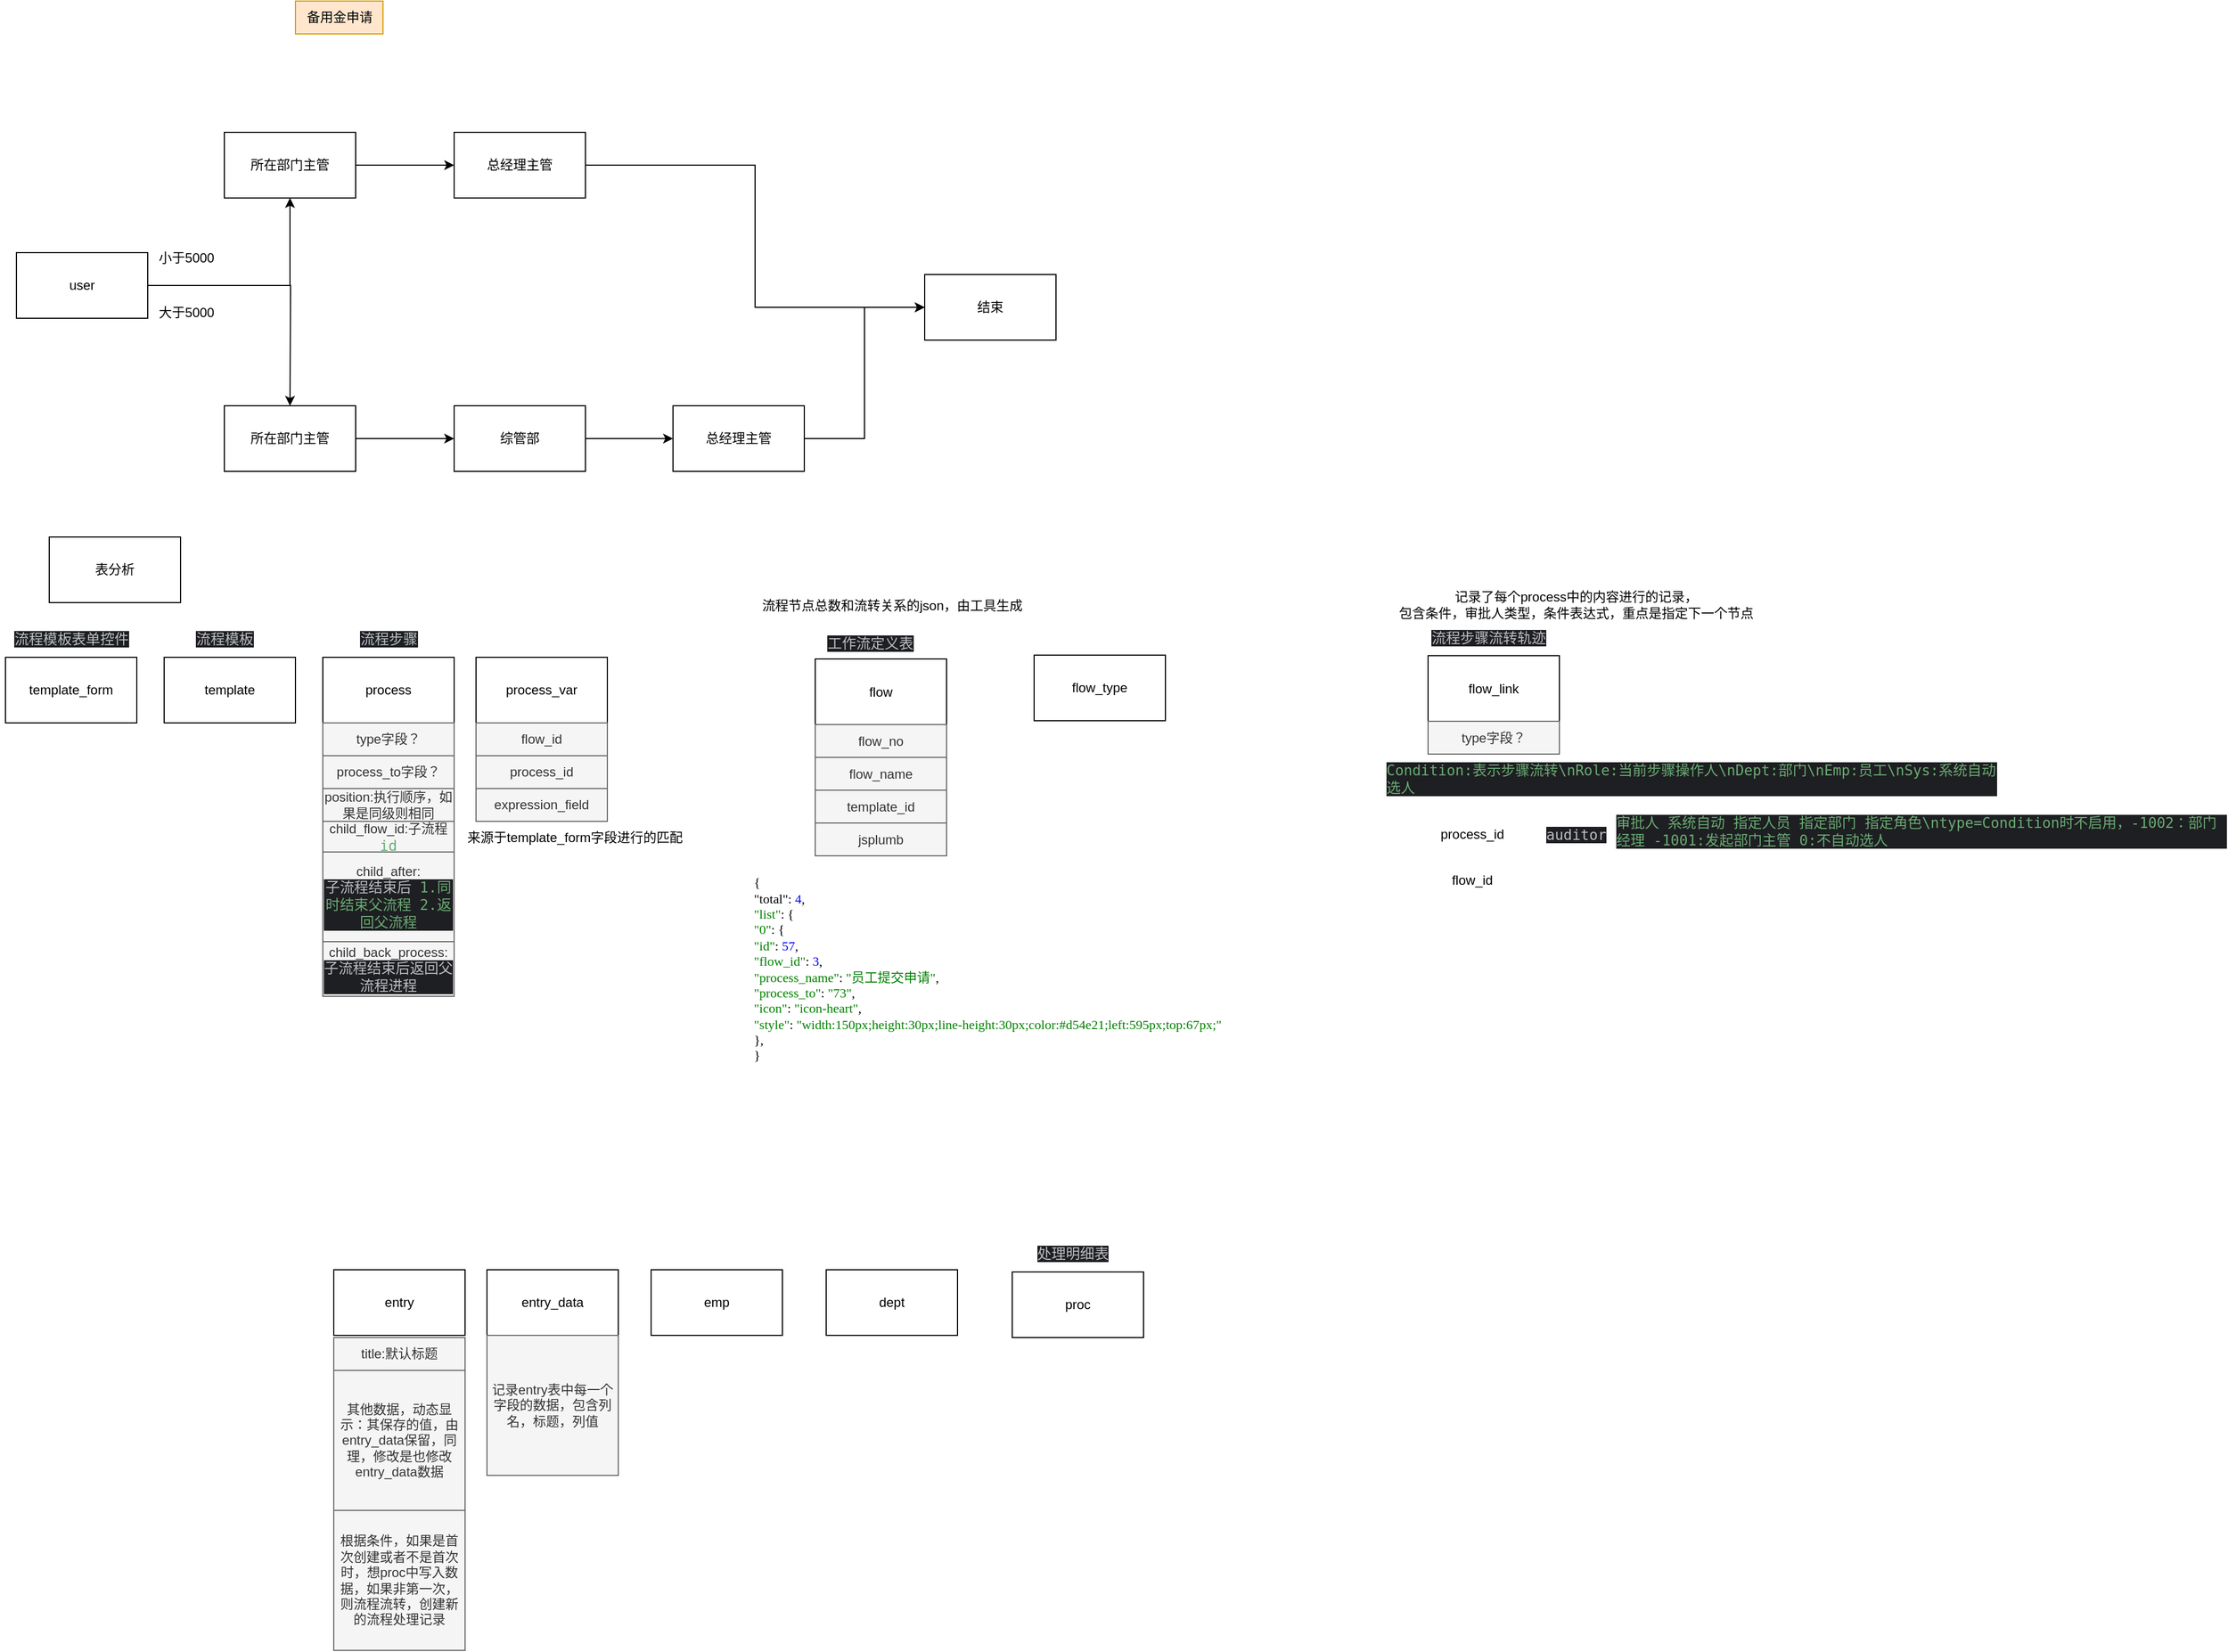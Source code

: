 <mxfile version="21.5.0" type="device">
  <diagram name="第 1 页" id="tlGDkGbJvja4Yrxn73SA">
    <mxGraphModel dx="1607" dy="1119" grid="1" gridSize="10" guides="1" tooltips="1" connect="1" arrows="1" fold="1" page="1" pageScale="1" pageWidth="827" pageHeight="1169" math="0" shadow="0">
      <root>
        <mxCell id="0" />
        <mxCell id="1" parent="0" />
        <mxCell id="AbCEoOg0ejp5z6GMqgZS-3" value="" style="edgeStyle=orthogonalEdgeStyle;rounded=0;orthogonalLoop=1;jettySize=auto;html=1;" parent="1" source="AbCEoOg0ejp5z6GMqgZS-1" target="AbCEoOg0ejp5z6GMqgZS-2" edge="1">
          <mxGeometry relative="1" as="geometry" />
        </mxCell>
        <mxCell id="AbCEoOg0ejp5z6GMqgZS-6" style="edgeStyle=orthogonalEdgeStyle;rounded=0;orthogonalLoop=1;jettySize=auto;html=1;" parent="1" source="AbCEoOg0ejp5z6GMqgZS-1" edge="1">
          <mxGeometry relative="1" as="geometry">
            <mxPoint x="290" y="450" as="targetPoint" />
          </mxGeometry>
        </mxCell>
        <mxCell id="AbCEoOg0ejp5z6GMqgZS-1" value="user" style="rounded=0;whiteSpace=wrap;html=1;" parent="1" vertex="1">
          <mxGeometry x="40" y="310" width="120" height="60" as="geometry" />
        </mxCell>
        <mxCell id="AbCEoOg0ejp5z6GMqgZS-11" value="" style="edgeStyle=orthogonalEdgeStyle;rounded=0;orthogonalLoop=1;jettySize=auto;html=1;" parent="1" source="AbCEoOg0ejp5z6GMqgZS-2" target="AbCEoOg0ejp5z6GMqgZS-10" edge="1">
          <mxGeometry relative="1" as="geometry" />
        </mxCell>
        <mxCell id="AbCEoOg0ejp5z6GMqgZS-2" value="所在部门主管" style="rounded=0;whiteSpace=wrap;html=1;" parent="1" vertex="1">
          <mxGeometry x="230" y="200" width="120" height="60" as="geometry" />
        </mxCell>
        <mxCell id="AbCEoOg0ejp5z6GMqgZS-4" value="备用金申请" style="text;html=1;align=center;verticalAlign=middle;resizable=0;points=[];autosize=1;strokeColor=#d79b00;fillColor=#ffe6cc;" parent="1" vertex="1">
          <mxGeometry x="295" y="80" width="80" height="30" as="geometry" />
        </mxCell>
        <mxCell id="AbCEoOg0ejp5z6GMqgZS-5" value="大于5000" style="text;html=1;align=center;verticalAlign=middle;resizable=0;points=[];autosize=1;strokeColor=none;fillColor=none;" parent="1" vertex="1">
          <mxGeometry x="160" y="350" width="70" height="30" as="geometry" />
        </mxCell>
        <mxCell id="AbCEoOg0ejp5z6GMqgZS-8" style="edgeStyle=orthogonalEdgeStyle;rounded=0;orthogonalLoop=1;jettySize=auto;html=1;entryX=0;entryY=0.5;entryDx=0;entryDy=0;" parent="1" source="AbCEoOg0ejp5z6GMqgZS-7" target="AbCEoOg0ejp5z6GMqgZS-9" edge="1">
          <mxGeometry relative="1" as="geometry">
            <mxPoint x="400" y="480" as="targetPoint" />
          </mxGeometry>
        </mxCell>
        <mxCell id="AbCEoOg0ejp5z6GMqgZS-7" value="所在部门主管" style="rounded=0;whiteSpace=wrap;html=1;" parent="1" vertex="1">
          <mxGeometry x="230" y="450" width="120" height="60" as="geometry" />
        </mxCell>
        <mxCell id="AbCEoOg0ejp5z6GMqgZS-13" value="" style="edgeStyle=orthogonalEdgeStyle;rounded=0;orthogonalLoop=1;jettySize=auto;html=1;" parent="1" source="AbCEoOg0ejp5z6GMqgZS-9" target="AbCEoOg0ejp5z6GMqgZS-12" edge="1">
          <mxGeometry relative="1" as="geometry" />
        </mxCell>
        <mxCell id="AbCEoOg0ejp5z6GMqgZS-9" value="综管部" style="rounded=0;whiteSpace=wrap;html=1;" parent="1" vertex="1">
          <mxGeometry x="440" y="450" width="120" height="60" as="geometry" />
        </mxCell>
        <mxCell id="AbCEoOg0ejp5z6GMqgZS-16" style="edgeStyle=orthogonalEdgeStyle;rounded=0;orthogonalLoop=1;jettySize=auto;html=1;entryX=0;entryY=0.5;entryDx=0;entryDy=0;" parent="1" source="AbCEoOg0ejp5z6GMqgZS-10" target="AbCEoOg0ejp5z6GMqgZS-15" edge="1">
          <mxGeometry relative="1" as="geometry" />
        </mxCell>
        <mxCell id="AbCEoOg0ejp5z6GMqgZS-10" value="总经理主管" style="rounded=0;whiteSpace=wrap;html=1;" parent="1" vertex="1">
          <mxGeometry x="440" y="200" width="120" height="60" as="geometry" />
        </mxCell>
        <mxCell id="AbCEoOg0ejp5z6GMqgZS-17" style="edgeStyle=orthogonalEdgeStyle;rounded=0;orthogonalLoop=1;jettySize=auto;html=1;entryX=0;entryY=0.5;entryDx=0;entryDy=0;" parent="1" source="AbCEoOg0ejp5z6GMqgZS-12" target="AbCEoOg0ejp5z6GMqgZS-15" edge="1">
          <mxGeometry relative="1" as="geometry" />
        </mxCell>
        <mxCell id="AbCEoOg0ejp5z6GMqgZS-12" value="总经理主管" style="rounded=0;whiteSpace=wrap;html=1;" parent="1" vertex="1">
          <mxGeometry x="640" y="450" width="120" height="60" as="geometry" />
        </mxCell>
        <mxCell id="AbCEoOg0ejp5z6GMqgZS-14" value="小于5000" style="text;html=1;align=center;verticalAlign=middle;resizable=0;points=[];autosize=1;strokeColor=none;fillColor=none;" parent="1" vertex="1">
          <mxGeometry x="160" y="300" width="70" height="30" as="geometry" />
        </mxCell>
        <mxCell id="AbCEoOg0ejp5z6GMqgZS-15" value="结束" style="rounded=0;whiteSpace=wrap;html=1;" parent="1" vertex="1">
          <mxGeometry x="870" y="330" width="120" height="60" as="geometry" />
        </mxCell>
        <mxCell id="AHLsmDzvGsRa0Ci6gECv-1" value="表分析" style="rounded=0;whiteSpace=wrap;html=1;" vertex="1" parent="1">
          <mxGeometry x="70" y="570" width="120" height="60" as="geometry" />
        </mxCell>
        <mxCell id="AHLsmDzvGsRa0Ci6gECv-2" value="template_form" style="rounded=0;whiteSpace=wrap;html=1;" vertex="1" parent="1">
          <mxGeometry x="30" y="680" width="120" height="60" as="geometry" />
        </mxCell>
        <mxCell id="AHLsmDzvGsRa0Ci6gECv-3" value="template" style="rounded=0;whiteSpace=wrap;html=1;" vertex="1" parent="1">
          <mxGeometry x="175" y="680" width="120" height="60" as="geometry" />
        </mxCell>
        <mxCell id="AHLsmDzvGsRa0Ci6gECv-4" value="process" style="rounded=0;whiteSpace=wrap;html=1;" vertex="1" parent="1">
          <mxGeometry x="320" y="680" width="120" height="60" as="geometry" />
        </mxCell>
        <mxCell id="AHLsmDzvGsRa0Ci6gECv-5" value="process_var" style="rounded=0;whiteSpace=wrap;html=1;" vertex="1" parent="1">
          <mxGeometry x="460" y="680" width="120" height="60" as="geometry" />
        </mxCell>
        <mxCell id="AHLsmDzvGsRa0Ci6gECv-6" value="proc" style="rounded=0;whiteSpace=wrap;html=1;" vertex="1" parent="1">
          <mxGeometry x="950" y="1242" width="120" height="60" as="geometry" />
        </mxCell>
        <mxCell id="AHLsmDzvGsRa0Ci6gECv-7" value="flow_link" style="rounded=0;whiteSpace=wrap;html=1;" vertex="1" parent="1">
          <mxGeometry x="1330" y="678.5" width="120" height="60" as="geometry" />
        </mxCell>
        <mxCell id="AHLsmDzvGsRa0Ci6gECv-8" value="flow" style="rounded=0;whiteSpace=wrap;html=1;" vertex="1" parent="1">
          <mxGeometry x="770" y="681.5" width="120" height="60" as="geometry" />
        </mxCell>
        <mxCell id="AHLsmDzvGsRa0Ci6gECv-9" value="flow_type" style="rounded=0;whiteSpace=wrap;html=1;" vertex="1" parent="1">
          <mxGeometry x="970" y="678" width="120" height="60" as="geometry" />
        </mxCell>
        <mxCell id="AHLsmDzvGsRa0Ci6gECv-10" value="entry" style="rounded=0;whiteSpace=wrap;html=1;" vertex="1" parent="1">
          <mxGeometry x="330" y="1240" width="120" height="60" as="geometry" />
        </mxCell>
        <mxCell id="AHLsmDzvGsRa0Ci6gECv-11" value="entry_data" style="rounded=0;whiteSpace=wrap;html=1;" vertex="1" parent="1">
          <mxGeometry x="470" y="1240" width="120" height="60" as="geometry" />
        </mxCell>
        <mxCell id="AHLsmDzvGsRa0Ci6gECv-12" value="emp" style="rounded=0;whiteSpace=wrap;html=1;" vertex="1" parent="1">
          <mxGeometry x="620" y="1240" width="120" height="60" as="geometry" />
        </mxCell>
        <mxCell id="AHLsmDzvGsRa0Ci6gECv-13" value="dept" style="rounded=0;whiteSpace=wrap;html=1;" vertex="1" parent="1">
          <mxGeometry x="780" y="1240" width="120" height="60" as="geometry" />
        </mxCell>
        <mxCell id="AHLsmDzvGsRa0Ci6gECv-14" value="&lt;div style=&quot;background-color: rgb(30, 31, 34); color: rgb(188, 190, 196); font-family: Menlo-Regular, monospace; font-size: 9.8pt;&quot;&gt;流程模板表单控件&lt;/div&gt;" style="text;html=1;align=center;verticalAlign=middle;resizable=0;points=[];autosize=1;strokeColor=none;fillColor=none;" vertex="1" parent="1">
          <mxGeometry x="25" y="648" width="130" height="30" as="geometry" />
        </mxCell>
        <mxCell id="AHLsmDzvGsRa0Ci6gECv-15" value="&lt;div style=&quot;background-color: rgb(30, 31, 34); color: rgb(188, 190, 196); font-family: Menlo-Regular, monospace; font-size: 9.8pt;&quot;&gt;流程模板&lt;/div&gt;" style="text;html=1;align=center;verticalAlign=middle;resizable=0;points=[];autosize=1;strokeColor=none;fillColor=none;" vertex="1" parent="1">
          <mxGeometry x="190" y="648" width="80" height="30" as="geometry" />
        </mxCell>
        <mxCell id="AHLsmDzvGsRa0Ci6gECv-17" value="&lt;div style=&quot;background-color: rgb(30, 31, 34); color: rgb(188, 190, 196); font-family: Menlo-Regular, monospace; font-size: 9.8pt;&quot;&gt;工作流定义表&lt;/div&gt;" style="text;html=1;align=center;verticalAlign=middle;resizable=0;points=[];autosize=1;strokeColor=none;fillColor=none;" vertex="1" parent="1">
          <mxGeometry x="770" y="651.5" width="100" height="30" as="geometry" />
        </mxCell>
        <mxCell id="AHLsmDzvGsRa0Ci6gECv-18" value="&lt;div style=&quot;background-color: rgb(30, 31, 34); color: rgb(188, 190, 196); font-family: Menlo-Regular, monospace; font-size: 9.8pt;&quot;&gt;流程步骤&lt;/div&gt;" style="text;html=1;align=center;verticalAlign=middle;resizable=0;points=[];autosize=1;strokeColor=none;fillColor=none;" vertex="1" parent="1">
          <mxGeometry x="340" y="648" width="80" height="30" as="geometry" />
        </mxCell>
        <mxCell id="AHLsmDzvGsRa0Ci6gECv-19" value="type字段？" style="rounded=0;whiteSpace=wrap;html=1;fillColor=#f5f5f5;fontColor=#333333;strokeColor=#666666;" vertex="1" parent="1">
          <mxGeometry x="320" y="740" width="120" height="30" as="geometry" />
        </mxCell>
        <mxCell id="AHLsmDzvGsRa0Ci6gECv-20" value="process_to字段？" style="rounded=0;whiteSpace=wrap;html=1;fillColor=#f5f5f5;fontColor=#333333;strokeColor=#666666;" vertex="1" parent="1">
          <mxGeometry x="320" y="770" width="120" height="30" as="geometry" />
        </mxCell>
        <mxCell id="AHLsmDzvGsRa0Ci6gECv-21" value="position:执行顺序，如果是同级则相同" style="rounded=0;whiteSpace=wrap;html=1;fillColor=#f5f5f5;fontColor=#333333;strokeColor=#666666;" vertex="1" parent="1">
          <mxGeometry x="320" y="800" width="120" height="30" as="geometry" />
        </mxCell>
        <mxCell id="AHLsmDzvGsRa0Ci6gECv-22" value="&lt;div style=&quot;background-color: rgb(30, 31, 34); color: rgb(188, 190, 196); font-family: Menlo-Regular, monospace; font-size: 9.8pt;&quot;&gt;流程步骤流转轨迹&lt;/div&gt;" style="text;html=1;align=center;verticalAlign=middle;resizable=0;points=[];autosize=1;strokeColor=none;fillColor=none;" vertex="1" parent="1">
          <mxGeometry x="1320" y="646.5" width="130" height="30" as="geometry" />
        </mxCell>
        <mxCell id="AHLsmDzvGsRa0Ci6gECv-23" value="&lt;div style=&quot;background-color: rgb(30, 31, 34); color: rgb(188, 190, 196); font-family: &amp;quot;JetBrains Mono&amp;quot;, monospace; font-size: 9.8pt;&quot;&gt;&lt;span style=&quot;color:#6aab73;&quot;&gt;Condition:&lt;/span&gt;&lt;span style=&quot;color:#6aab73;font-family:&#39;Menlo-Regular&#39;,monospace;&quot;&gt;表示步骤流转&lt;/span&gt;&lt;span style=&quot;color:#6aab73;&quot;&gt;\nRole:&lt;/span&gt;&lt;span style=&quot;color:#6aab73;font-family:&#39;Menlo-Regular&#39;,monospace;&quot;&gt;当前步骤操作人&lt;/span&gt;&lt;span style=&quot;color:#6aab73;&quot;&gt;\nDept:&lt;/span&gt;&lt;span style=&quot;color:#6aab73;font-family:&#39;Menlo-Regular&#39;,monospace;&quot;&gt;部门&lt;/span&gt;&lt;span style=&quot;color:#6aab73;&quot;&gt;\nEmp:&lt;/span&gt;&lt;span style=&quot;color:#6aab73;font-family:&#39;Menlo-Regular&#39;,monospace;&quot;&gt;员工&lt;/span&gt;&lt;span style=&quot;color:#6aab73;&quot;&gt;\nSys:&lt;/span&gt;&lt;span style=&quot;color:#6aab73;font-family:&#39;Menlo-Regular&#39;,monospace;&quot;&gt;系统自动选人&lt;/span&gt;&lt;/div&gt;" style="text;whiteSpace=wrap;html=1;" vertex="1" parent="1">
          <mxGeometry x="1290" y="768.5" width="560" height="50" as="geometry" />
        </mxCell>
        <mxCell id="AHLsmDzvGsRa0Ci6gECv-24" value="type字段？" style="rounded=0;whiteSpace=wrap;html=1;fillColor=#f5f5f5;fontColor=#333333;strokeColor=#666666;" vertex="1" parent="1">
          <mxGeometry x="1330" y="738.5" width="120" height="30" as="geometry" />
        </mxCell>
        <mxCell id="AHLsmDzvGsRa0Ci6gECv-25" value="记录了每个process中的内容进行的记录，&lt;br&gt;包含条件，审批人类型，条件表达式，重点是指定下一个节点" style="text;html=1;align=center;verticalAlign=middle;resizable=0;points=[];autosize=1;strokeColor=none;fillColor=none;" vertex="1" parent="1">
          <mxGeometry x="1290" y="611.5" width="350" height="40" as="geometry" />
        </mxCell>
        <mxCell id="AHLsmDzvGsRa0Ci6gECv-26" value="流程节点总数和流转关系的json，由工具生成" style="text;html=1;align=center;verticalAlign=middle;resizable=0;points=[];autosize=1;strokeColor=none;fillColor=none;" vertex="1" parent="1">
          <mxGeometry x="710" y="618" width="260" height="30" as="geometry" />
        </mxCell>
        <mxCell id="AHLsmDzvGsRa0Ci6gECv-27" value="process_id" style="text;html=1;align=center;verticalAlign=middle;resizable=0;points=[];autosize=1;strokeColor=none;fillColor=none;" vertex="1" parent="1">
          <mxGeometry x="1330" y="826.5" width="80" height="30" as="geometry" />
        </mxCell>
        <mxCell id="AHLsmDzvGsRa0Ci6gECv-28" value="flow_id" style="text;html=1;align=center;verticalAlign=middle;resizable=0;points=[];autosize=1;strokeColor=none;fillColor=none;" vertex="1" parent="1">
          <mxGeometry x="1340" y="868.5" width="60" height="30" as="geometry" />
        </mxCell>
        <mxCell id="AHLsmDzvGsRa0Ci6gECv-29" value="child_flow_id:子流程&lt;span style=&quot;font-size: 9.8pt; color: rgb(106, 171, 115); font-family: &amp;quot;JetBrains Mono&amp;quot;, monospace;&quot;&gt;id&lt;/span&gt;" style="rounded=0;whiteSpace=wrap;html=1;fillColor=#f5f5f5;fontColor=#333333;strokeColor=#666666;" vertex="1" parent="1">
          <mxGeometry x="320" y="830" width="120" height="30" as="geometry" />
        </mxCell>
        <mxCell id="AHLsmDzvGsRa0Ci6gECv-30" value="child_after:&lt;br&gt;&lt;div style=&quot;background-color: rgb(30, 31, 34); color: rgb(188, 190, 196); font-family: Menlo-Regular, monospace; font-size: 9.8pt;&quot;&gt;子流程结束后&lt;span style=&quot;color:#6aab73;font-family:&#39;JetBrains Mono&#39;,monospace;&quot;&gt; 1.&lt;/span&gt;&lt;span style=&quot;color:#6aab73;&quot;&gt;同时结束父流程&lt;/span&gt;&lt;span style=&quot;color:#6aab73;font-family:&#39;JetBrains Mono&#39;,monospace;&quot;&gt; 2.&lt;/span&gt;&lt;span style=&quot;color:#6aab73;&quot;&gt;返回父流程&lt;/span&gt;&lt;/div&gt;" style="rounded=0;whiteSpace=wrap;html=1;fillColor=#f5f5f5;fontColor=#333333;strokeColor=#666666;" vertex="1" parent="1">
          <mxGeometry x="320" y="858" width="120" height="82" as="geometry" />
        </mxCell>
        <mxCell id="AHLsmDzvGsRa0Ci6gECv-31" value="child_back_process:&lt;br&gt;&lt;div style=&quot;background-color: rgb(30, 31, 34); color: rgb(188, 190, 196); font-family: Menlo-Regular, monospace; font-size: 9.8pt;&quot;&gt;子流程结束后返回父流程进程&lt;/div&gt;" style="rounded=0;whiteSpace=wrap;html=1;fillColor=#f5f5f5;fontColor=#333333;strokeColor=#666666;" vertex="1" parent="1">
          <mxGeometry x="320" y="940" width="120" height="50" as="geometry" />
        </mxCell>
        <mxCell id="AHLsmDzvGsRa0Ci6gECv-32" value="flow_id" style="rounded=0;whiteSpace=wrap;html=1;fillColor=#f5f5f5;fontColor=#333333;strokeColor=#666666;" vertex="1" parent="1">
          <mxGeometry x="460" y="740" width="120" height="30" as="geometry" />
        </mxCell>
        <mxCell id="AHLsmDzvGsRa0Ci6gECv-33" value="process_id" style="rounded=0;whiteSpace=wrap;html=1;fillColor=#f5f5f5;fontColor=#333333;strokeColor=#666666;" vertex="1" parent="1">
          <mxGeometry x="460" y="770" width="120" height="30" as="geometry" />
        </mxCell>
        <mxCell id="AHLsmDzvGsRa0Ci6gECv-34" value="expression_field" style="rounded=0;whiteSpace=wrap;html=1;fillColor=#f5f5f5;fontColor=#333333;strokeColor=#666666;" vertex="1" parent="1">
          <mxGeometry x="460" y="800" width="120" height="30" as="geometry" />
        </mxCell>
        <mxCell id="AHLsmDzvGsRa0Ci6gECv-35" value="来源于template_form字段进行的匹配" style="text;html=1;align=center;verticalAlign=middle;resizable=0;points=[];autosize=1;strokeColor=none;fillColor=none;" vertex="1" parent="1">
          <mxGeometry x="440" y="830" width="220" height="30" as="geometry" />
        </mxCell>
        <mxCell id="AHLsmDzvGsRa0Ci6gECv-36" value="&lt;div style=&quot;background-color: rgb(30, 31, 34); color: rgb(188, 190, 196); font-family: Menlo-Regular, monospace; font-size: 9.8pt;&quot;&gt;处理明细表&lt;/div&gt;" style="text;html=1;align=center;verticalAlign=middle;resizable=0;points=[];autosize=1;strokeColor=none;fillColor=none;" vertex="1" parent="1">
          <mxGeometry x="960" y="1210" width="90" height="30" as="geometry" />
        </mxCell>
        <mxCell id="AHLsmDzvGsRa0Ci6gECv-38" value="&lt;div style=&quot;background-color:#ffffff;padding:0px 0px 0px 2px;&quot;&gt;&lt;div style=&quot;font-family: Menlo;&quot;&gt;&lt;p style=&quot;margin:0;&quot;&gt;{&lt;/p&gt;&lt;p style=&quot;margin:0;&quot;&gt;  &quot;total&quot;: &lt;span style=&quot;color:#0000ff;&quot;&gt;4&lt;/span&gt;,&lt;/p&gt;&lt;p style=&quot;margin:0;&quot;&gt;  &lt;span style=&quot;color:#008000;&quot;&gt;&quot;list&quot;&lt;/span&gt;: {&lt;/p&gt;&lt;p style=&quot;margin:0;&quot;&gt;    &lt;span style=&quot;color:#008000;&quot;&gt;&quot;0&quot;&lt;/span&gt;: {&lt;/p&gt;&lt;p style=&quot;margin:0;&quot;&gt;      &lt;span style=&quot;color:#008000;&quot;&gt;&quot;id&quot;&lt;/span&gt;: &lt;span style=&quot;color:#0000ff;&quot;&gt;57&lt;/span&gt;,&lt;/p&gt;&lt;p style=&quot;margin:0;&quot;&gt;      &lt;span style=&quot;color:#008000;&quot;&gt;&quot;flow_id&quot;&lt;/span&gt;: &lt;span style=&quot;color:#0000ff;&quot;&gt;3&lt;/span&gt;,&lt;/p&gt;&lt;p style=&quot;margin:0;&quot;&gt;      &lt;span style=&quot;color:#008000;&quot;&gt;&quot;process_name&quot;&lt;/span&gt;: &lt;span style=&quot;color:#008000;&quot;&gt;&quot;员工提交申请&quot;&lt;/span&gt;,&lt;/p&gt;&lt;p style=&quot;margin:0;&quot;&gt;      &lt;span style=&quot;color:#008000;&quot;&gt;&quot;process_to&quot;&lt;/span&gt;: &lt;span style=&quot;color:#008000;&quot;&gt;&quot;73&quot;&lt;/span&gt;,&lt;/p&gt;&lt;p style=&quot;margin:0;&quot;&gt;      &lt;span style=&quot;color:#008000;&quot;&gt;&quot;icon&quot;&lt;/span&gt;: &lt;span style=&quot;color:#008000;&quot;&gt;&quot;icon-heart&quot;&lt;/span&gt;,&lt;/p&gt;&lt;p style=&quot;margin:0;&quot;&gt;      &lt;span style=&quot;color:#008000;&quot;&gt;&quot;style&quot;&lt;/span&gt;: &lt;span style=&quot;color:#008000;&quot;&gt;&quot;width:150px;height:30px;line-height:30px;color:#d54e21;left:595px;top:67px;&quot;&lt;/span&gt;&lt;/p&gt;&lt;p style=&quot;margin:0;&quot;&gt;    },&lt;/p&gt;&lt;p style=&quot;margin:0;&quot;&gt;}&lt;/p&gt;&lt;/div&gt;&lt;/div&gt;" style="text;html=1;align=left;verticalAlign=middle;resizable=0;points=[];autosize=1;strokeColor=none;fillColor=none;" vertex="1" parent="1">
          <mxGeometry x="710" y="870" width="650" height="190" as="geometry" />
        </mxCell>
        <mxCell id="AHLsmDzvGsRa0Ci6gECv-40" value="flow_no" style="rounded=0;whiteSpace=wrap;html=1;fillColor=#f5f5f5;fontColor=#333333;strokeColor=#666666;" vertex="1" parent="1">
          <mxGeometry x="770" y="741.5" width="120" height="30" as="geometry" />
        </mxCell>
        <mxCell id="AHLsmDzvGsRa0Ci6gECv-41" value="flow_name" style="rounded=0;whiteSpace=wrap;html=1;fillColor=#f5f5f5;fontColor=#333333;strokeColor=#666666;" vertex="1" parent="1">
          <mxGeometry x="770" y="771.5" width="120" height="30" as="geometry" />
        </mxCell>
        <mxCell id="AHLsmDzvGsRa0Ci6gECv-42" value="template_id" style="rounded=0;whiteSpace=wrap;html=1;fillColor=#f5f5f5;fontColor=#333333;strokeColor=#666666;" vertex="1" parent="1">
          <mxGeometry x="770" y="801.5" width="120" height="30" as="geometry" />
        </mxCell>
        <mxCell id="AHLsmDzvGsRa0Ci6gECv-44" value="jsplumb" style="rounded=0;whiteSpace=wrap;html=1;fillColor=#f5f5f5;fontColor=#333333;strokeColor=#666666;" vertex="1" parent="1">
          <mxGeometry x="770" y="831.5" width="120" height="30" as="geometry" />
        </mxCell>
        <mxCell id="AHLsmDzvGsRa0Ci6gECv-45" value="&lt;div style=&quot;background-color: rgb(30, 31, 34); color: rgb(188, 190, 196); font-family: Menlo-Regular, monospace; font-size: 9.8pt;&quot;&gt;&lt;span style=&quot;color:#6aab73;&quot;&gt;审批人 系统自动 指定人员 指定部门 指定角色&lt;/span&gt;&lt;span style=&quot;color:#6aab73;font-family:&#39;JetBrains Mono&#39;,monospace;&quot;&gt;\ntype=Condition&lt;/span&gt;&lt;span style=&quot;color:#6aab73;&quot;&gt;时不启用，&lt;/span&gt;&lt;span style=&quot;color:#6aab73;font-family:&#39;JetBrains Mono&#39;,monospace;&quot;&gt;-1002&lt;/span&gt;&lt;span style=&quot;color:#6aab73;&quot;&gt;：部门经理&lt;/span&gt;&lt;span style=&quot;color:#6aab73;font-family:&#39;JetBrains Mono&#39;,monospace;&quot;&gt; -1001:&lt;/span&gt;&lt;span style=&quot;color:#6aab73;&quot;&gt;发起部门主管&lt;/span&gt;&lt;span style=&quot;color:#6aab73;font-family:&#39;JetBrains Mono&#39;,monospace;&quot;&gt; 0:&lt;/span&gt;&lt;span style=&quot;color:#6aab73;&quot;&gt;不自动选人&lt;/span&gt;&lt;/div&gt;" style="text;whiteSpace=wrap;html=1;" vertex="1" parent="1">
          <mxGeometry x="1500" y="816.5" width="560" height="50" as="geometry" />
        </mxCell>
        <mxCell id="AHLsmDzvGsRa0Ci6gECv-46" value="&lt;div style=&quot;background-color: rgb(30, 31, 34); color: rgb(188, 190, 196); font-family: &amp;quot;JetBrains Mono&amp;quot;, monospace; font-size: 9.8pt;&quot;&gt;auditor&lt;/div&gt;" style="text;html=1;align=center;verticalAlign=middle;resizable=0;points=[];autosize=1;strokeColor=none;fillColor=none;" vertex="1" parent="1">
          <mxGeometry x="1425" y="826.5" width="80" height="30" as="geometry" />
        </mxCell>
        <mxCell id="AHLsmDzvGsRa0Ci6gECv-47" value="title:默认标题" style="rounded=0;whiteSpace=wrap;html=1;fillColor=#f5f5f5;fontColor=#333333;strokeColor=#666666;" vertex="1" parent="1">
          <mxGeometry x="330" y="1302" width="120" height="30" as="geometry" />
        </mxCell>
        <mxCell id="AHLsmDzvGsRa0Ci6gECv-48" value="其他数据，动态显示：其保存的值，由entry_data保留，同理，修改是也修改entry_data数据" style="rounded=0;whiteSpace=wrap;html=1;fillColor=#f5f5f5;fontColor=#333333;strokeColor=#666666;" vertex="1" parent="1">
          <mxGeometry x="330" y="1332" width="120" height="128" as="geometry" />
        </mxCell>
        <mxCell id="AHLsmDzvGsRa0Ci6gECv-50" value="根据条件，如果是首次创建或者不是首次时，想proc中写入数据，如果非第一次，则流程流转，创建新的流程处理记录" style="rounded=0;whiteSpace=wrap;html=1;fillColor=#f5f5f5;fontColor=#333333;strokeColor=#666666;" vertex="1" parent="1">
          <mxGeometry x="330" y="1460" width="120" height="128" as="geometry" />
        </mxCell>
        <mxCell id="AHLsmDzvGsRa0Ci6gECv-51" value="记录entry表中每一个字段的数据，包含列名，标题，列值" style="rounded=0;whiteSpace=wrap;html=1;fillColor=#f5f5f5;fontColor=#333333;strokeColor=#666666;" vertex="1" parent="1">
          <mxGeometry x="470" y="1300" width="120" height="128" as="geometry" />
        </mxCell>
      </root>
    </mxGraphModel>
  </diagram>
</mxfile>
